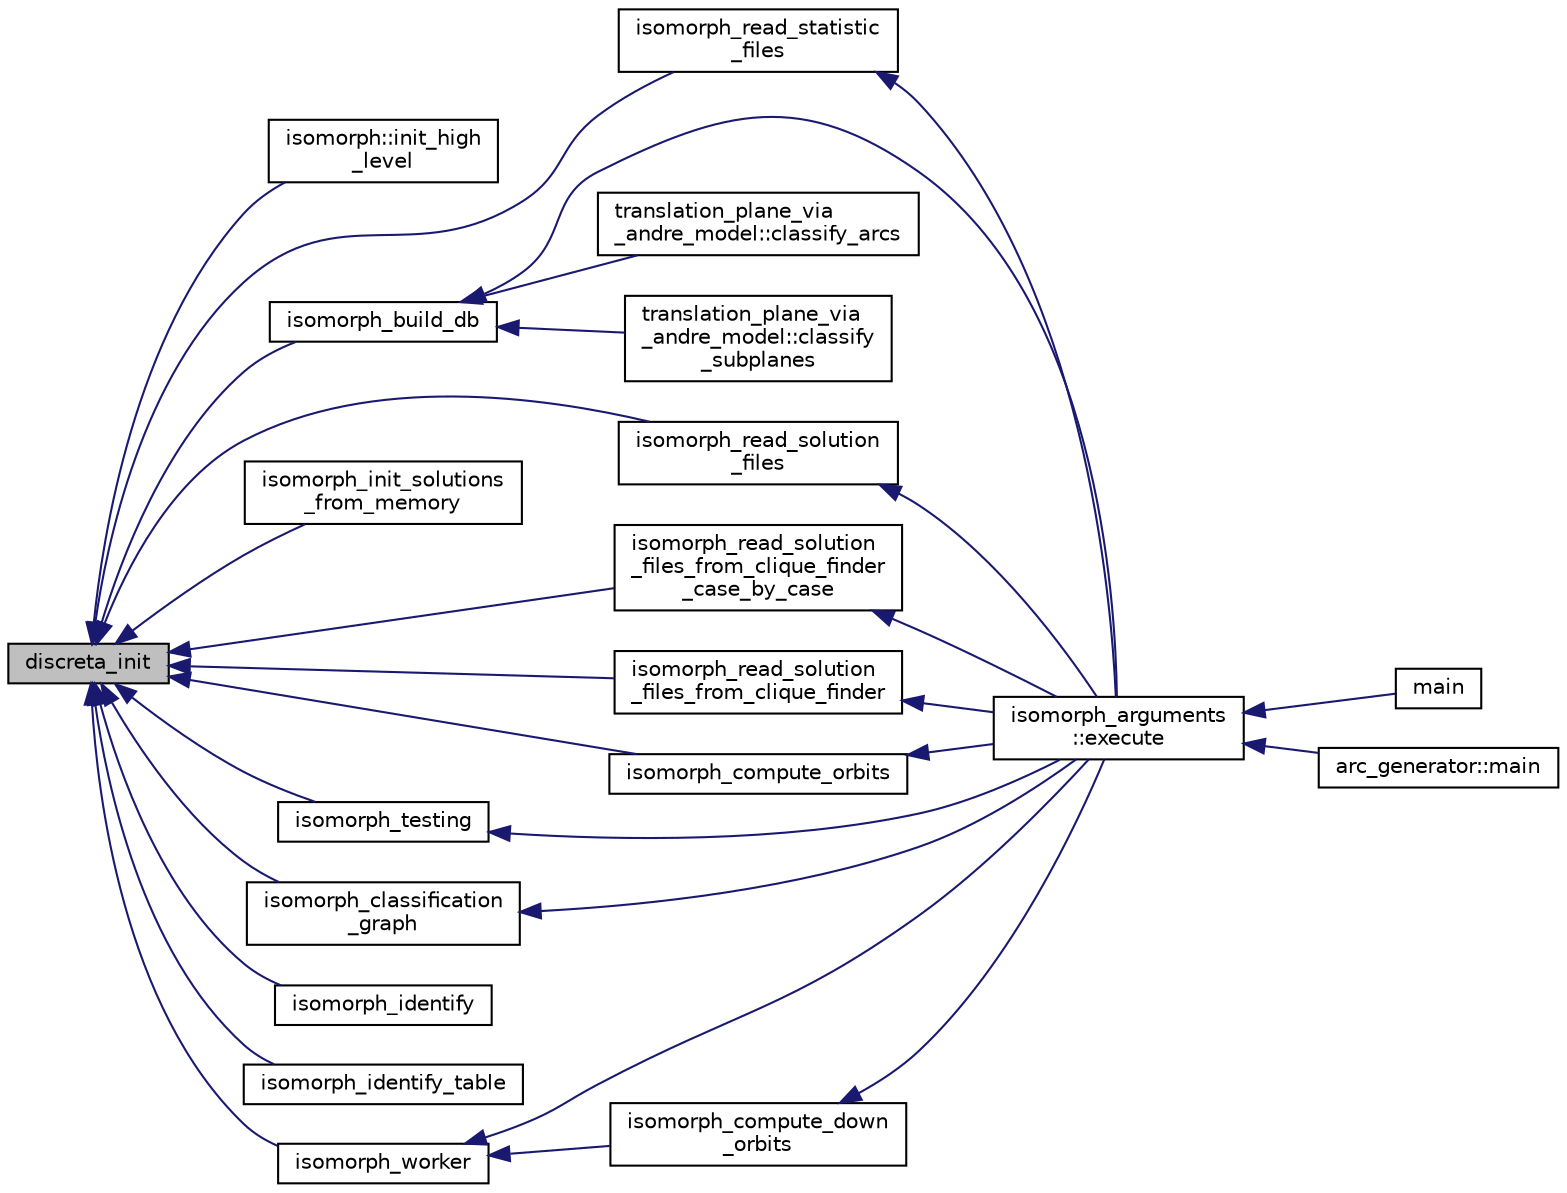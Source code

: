 digraph "discreta_init"
{
  edge [fontname="Helvetica",fontsize="10",labelfontname="Helvetica",labelfontsize="10"];
  node [fontname="Helvetica",fontsize="10",shape=record];
  rankdir="LR";
  Node1225 [label="discreta_init",height=0.2,width=0.4,color="black", fillcolor="grey75", style="filled", fontcolor="black"];
  Node1225 -> Node1226 [dir="back",color="midnightblue",fontsize="10",style="solid",fontname="Helvetica"];
  Node1226 [label="isomorph::init_high\l_level",height=0.2,width=0.4,color="black", fillcolor="white", style="filled",URL="$d3/d5f/classisomorph.html#a5cee5468cc8cc68eac1f6131faedfab2"];
  Node1225 -> Node1227 [dir="back",color="midnightblue",fontsize="10",style="solid",fontname="Helvetica"];
  Node1227 [label="isomorph_read_statistic\l_files",height=0.2,width=0.4,color="black", fillcolor="white", style="filled",URL="$d4/d7e/isomorph__global_8_c.html#a78a6ee9d7dee4708fc721374bdebfa83"];
  Node1227 -> Node1228 [dir="back",color="midnightblue",fontsize="10",style="solid",fontname="Helvetica"];
  Node1228 [label="isomorph_arguments\l::execute",height=0.2,width=0.4,color="black", fillcolor="white", style="filled",URL="$d5/de4/classisomorph__arguments.html#aa85e472d14906abdd5672dc66027583e"];
  Node1228 -> Node1229 [dir="back",color="midnightblue",fontsize="10",style="solid",fontname="Helvetica"];
  Node1229 [label="main",height=0.2,width=0.4,color="black", fillcolor="white", style="filled",URL="$d1/d5e/blt__main_8_c.html#a217dbf8b442f20279ea00b898af96f52"];
  Node1228 -> Node1230 [dir="back",color="midnightblue",fontsize="10",style="solid",fontname="Helvetica"];
  Node1230 [label="arc_generator::main",height=0.2,width=0.4,color="black", fillcolor="white", style="filled",URL="$d4/d21/classarc__generator.html#ad80140b51b165dad1fe6ab232be7829a"];
  Node1225 -> Node1231 [dir="back",color="midnightblue",fontsize="10",style="solid",fontname="Helvetica"];
  Node1231 [label="isomorph_build_db",height=0.2,width=0.4,color="black", fillcolor="white", style="filled",URL="$d4/d7e/isomorph__global_8_c.html#a12eb18567e79a7978cb4f9e80d2055ac"];
  Node1231 -> Node1232 [dir="back",color="midnightblue",fontsize="10",style="solid",fontname="Helvetica"];
  Node1232 [label="translation_plane_via\l_andre_model::classify_arcs",height=0.2,width=0.4,color="black", fillcolor="white", style="filled",URL="$d1/dcc/classtranslation__plane__via__andre__model.html#ac8f002e812a8b152d41e806688601c5e"];
  Node1231 -> Node1233 [dir="back",color="midnightblue",fontsize="10",style="solid",fontname="Helvetica"];
  Node1233 [label="translation_plane_via\l_andre_model::classify\l_subplanes",height=0.2,width=0.4,color="black", fillcolor="white", style="filled",URL="$d1/dcc/classtranslation__plane__via__andre__model.html#a794fefa95f0a7f7b887133375988ee55"];
  Node1231 -> Node1228 [dir="back",color="midnightblue",fontsize="10",style="solid",fontname="Helvetica"];
  Node1225 -> Node1234 [dir="back",color="midnightblue",fontsize="10",style="solid",fontname="Helvetica"];
  Node1234 [label="isomorph_read_solution\l_files",height=0.2,width=0.4,color="black", fillcolor="white", style="filled",URL="$d4/d7e/isomorph__global_8_c.html#a697da824ab34db5c830530fb3c97df24"];
  Node1234 -> Node1228 [dir="back",color="midnightblue",fontsize="10",style="solid",fontname="Helvetica"];
  Node1225 -> Node1235 [dir="back",color="midnightblue",fontsize="10",style="solid",fontname="Helvetica"];
  Node1235 [label="isomorph_init_solutions\l_from_memory",height=0.2,width=0.4,color="black", fillcolor="white", style="filled",URL="$d4/d7e/isomorph__global_8_c.html#a490bbe6199dc1e29d186b26834266e03"];
  Node1225 -> Node1236 [dir="back",color="midnightblue",fontsize="10",style="solid",fontname="Helvetica"];
  Node1236 [label="isomorph_read_solution\l_files_from_clique_finder\l_case_by_case",height=0.2,width=0.4,color="black", fillcolor="white", style="filled",URL="$d4/d7e/isomorph__global_8_c.html#a2a55ab4b2df6ae83f916cf01eccdf67c"];
  Node1236 -> Node1228 [dir="back",color="midnightblue",fontsize="10",style="solid",fontname="Helvetica"];
  Node1225 -> Node1237 [dir="back",color="midnightblue",fontsize="10",style="solid",fontname="Helvetica"];
  Node1237 [label="isomorph_read_solution\l_files_from_clique_finder",height=0.2,width=0.4,color="black", fillcolor="white", style="filled",URL="$d4/d7e/isomorph__global_8_c.html#ad8be067333430bfdd26c0a34549f4556"];
  Node1237 -> Node1228 [dir="back",color="midnightblue",fontsize="10",style="solid",fontname="Helvetica"];
  Node1225 -> Node1238 [dir="back",color="midnightblue",fontsize="10",style="solid",fontname="Helvetica"];
  Node1238 [label="isomorph_compute_orbits",height=0.2,width=0.4,color="black", fillcolor="white", style="filled",URL="$d4/d7e/isomorph__global_8_c.html#a592f3efd31146c0802f59837055f904f"];
  Node1238 -> Node1228 [dir="back",color="midnightblue",fontsize="10",style="solid",fontname="Helvetica"];
  Node1225 -> Node1239 [dir="back",color="midnightblue",fontsize="10",style="solid",fontname="Helvetica"];
  Node1239 [label="isomorph_testing",height=0.2,width=0.4,color="black", fillcolor="white", style="filled",URL="$d4/d7e/isomorph__global_8_c.html#a5a73cbe9f89c4727f086482ee2d238f9"];
  Node1239 -> Node1228 [dir="back",color="midnightblue",fontsize="10",style="solid",fontname="Helvetica"];
  Node1225 -> Node1240 [dir="back",color="midnightblue",fontsize="10",style="solid",fontname="Helvetica"];
  Node1240 [label="isomorph_classification\l_graph",height=0.2,width=0.4,color="black", fillcolor="white", style="filled",URL="$d4/d7e/isomorph__global_8_c.html#a027e803e6cab7af4c400a71663bf4715"];
  Node1240 -> Node1228 [dir="back",color="midnightblue",fontsize="10",style="solid",fontname="Helvetica"];
  Node1225 -> Node1241 [dir="back",color="midnightblue",fontsize="10",style="solid",fontname="Helvetica"];
  Node1241 [label="isomorph_identify",height=0.2,width=0.4,color="black", fillcolor="white", style="filled",URL="$d4/d7e/isomorph__global_8_c.html#aa0fe57c73d5668eee10a6022ada7f6a3"];
  Node1225 -> Node1242 [dir="back",color="midnightblue",fontsize="10",style="solid",fontname="Helvetica"];
  Node1242 [label="isomorph_identify_table",height=0.2,width=0.4,color="black", fillcolor="white", style="filled",URL="$d4/d7e/isomorph__global_8_c.html#a9fd19ea945561cf2a6bb5c72dd4b1cb2"];
  Node1225 -> Node1243 [dir="back",color="midnightblue",fontsize="10",style="solid",fontname="Helvetica"];
  Node1243 [label="isomorph_worker",height=0.2,width=0.4,color="black", fillcolor="white", style="filled",URL="$d4/d7e/isomorph__global_8_c.html#ace3bb6ec719b02a35534309d4d3fe99a"];
  Node1243 -> Node1228 [dir="back",color="midnightblue",fontsize="10",style="solid",fontname="Helvetica"];
  Node1243 -> Node1244 [dir="back",color="midnightblue",fontsize="10",style="solid",fontname="Helvetica"];
  Node1244 [label="isomorph_compute_down\l_orbits",height=0.2,width=0.4,color="black", fillcolor="white", style="filled",URL="$d4/d7e/isomorph__global_8_c.html#a3613cea19158edd30958c4edecd97d53"];
  Node1244 -> Node1228 [dir="back",color="midnightblue",fontsize="10",style="solid",fontname="Helvetica"];
}
